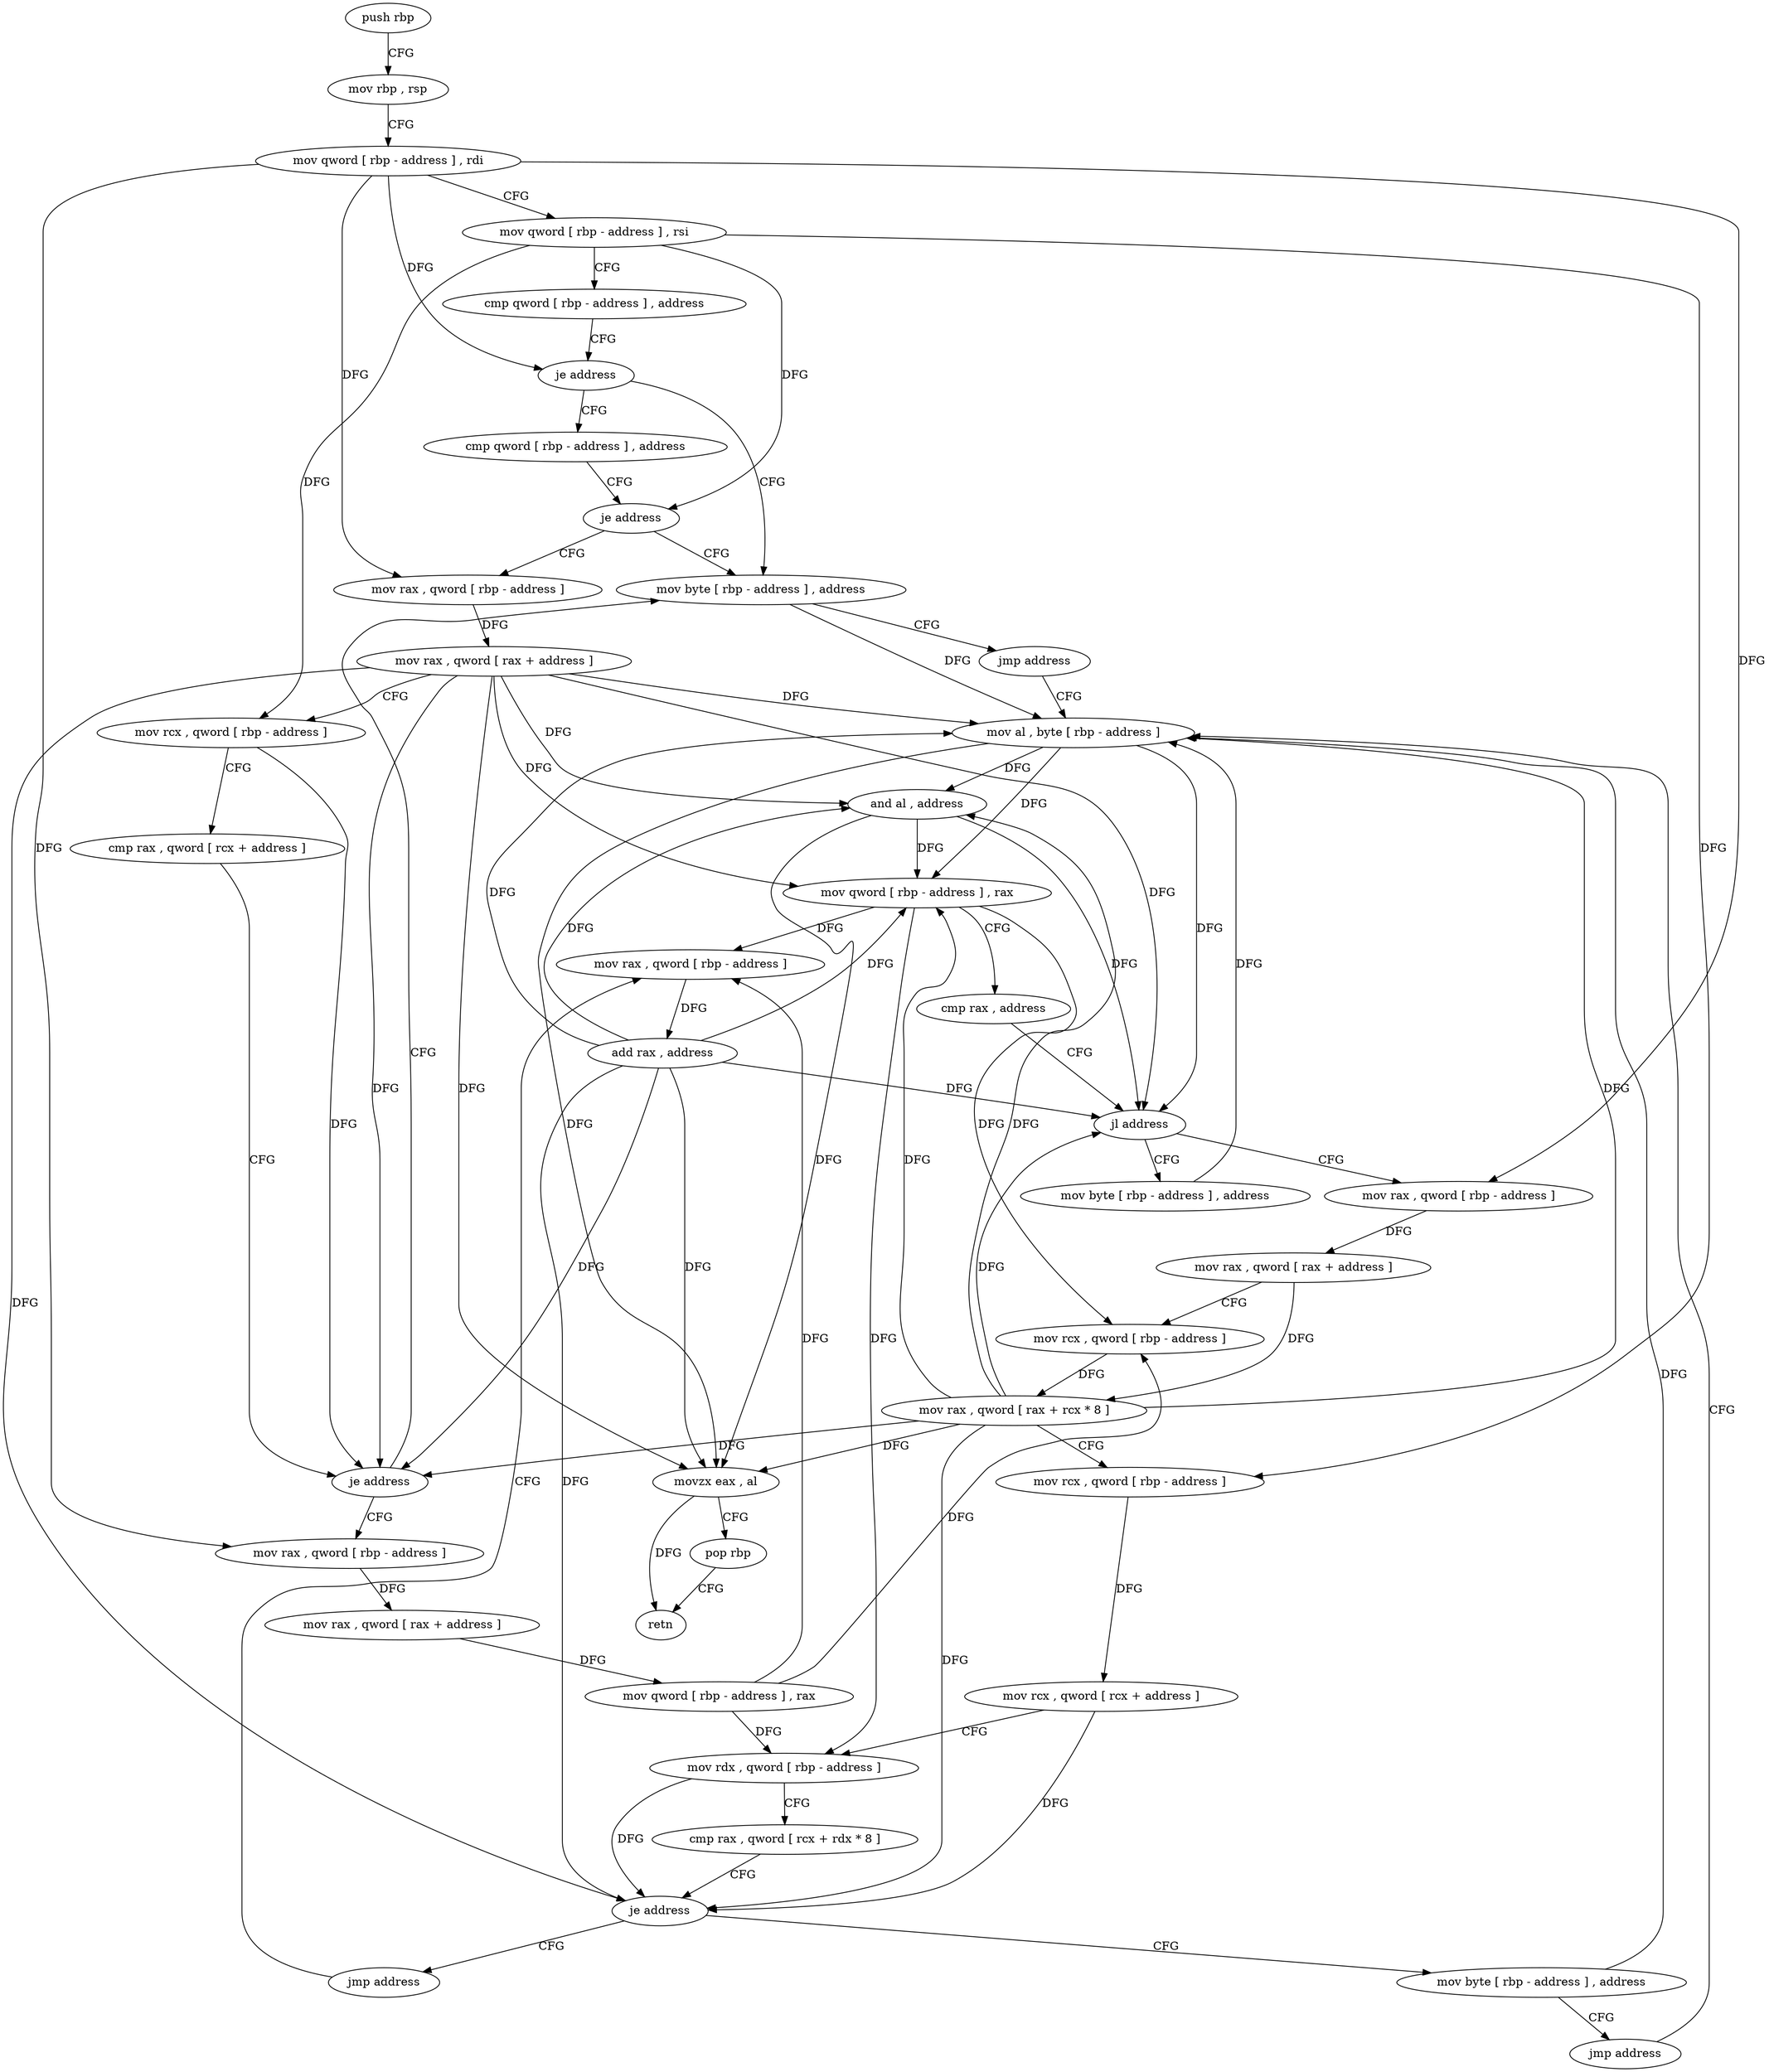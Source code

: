 digraph "func" {
"4278768" [label = "push rbp" ]
"4278769" [label = "mov rbp , rsp" ]
"4278772" [label = "mov qword [ rbp - address ] , rdi" ]
"4278776" [label = "mov qword [ rbp - address ] , rsi" ]
"4278780" [label = "cmp qword [ rbp - address ] , address" ]
"4278785" [label = "je address" ]
"4278824" [label = "mov byte [ rbp - address ] , address" ]
"4278791" [label = "cmp qword [ rbp - address ] , address" ]
"4278828" [label = "jmp address" ]
"4278925" [label = "mov al , byte [ rbp - address ]" ]
"4278796" [label = "je address" ]
"4278802" [label = "mov rax , qword [ rbp - address ]" ]
"4278928" [label = "and al , address" ]
"4278930" [label = "movzx eax , al" ]
"4278933" [label = "pop rbp" ]
"4278934" [label = "retn" ]
"4278806" [label = "mov rax , qword [ rax + address ]" ]
"4278810" [label = "mov rcx , qword [ rbp - address ]" ]
"4278814" [label = "cmp rax , qword [ rcx + address ]" ]
"4278818" [label = "je address" ]
"4278833" [label = "mov rax , qword [ rbp - address ]" ]
"4278837" [label = "mov rax , qword [ rax + address ]" ]
"4278841" [label = "mov qword [ rbp - address ] , rax" ]
"4278845" [label = "mov rax , qword [ rbp - address ]" ]
"4278921" [label = "mov byte [ rbp - address ] , address" ]
"4278869" [label = "mov rax , qword [ rbp - address ]" ]
"4278873" [label = "mov rax , qword [ rax + address ]" ]
"4278877" [label = "mov rcx , qword [ rbp - address ]" ]
"4278881" [label = "mov rax , qword [ rax + rcx * 8 ]" ]
"4278885" [label = "mov rcx , qword [ rbp - address ]" ]
"4278889" [label = "mov rcx , qword [ rcx + address ]" ]
"4278893" [label = "mov rdx , qword [ rbp - address ]" ]
"4278897" [label = "cmp rax , qword [ rcx + rdx * 8 ]" ]
"4278901" [label = "je address" ]
"4278916" [label = "jmp address" ]
"4278907" [label = "mov byte [ rbp - address ] , address" ]
"4278911" [label = "jmp address" ]
"4278849" [label = "add rax , address" ]
"4278855" [label = "mov qword [ rbp - address ] , rax" ]
"4278859" [label = "cmp rax , address" ]
"4278863" [label = "jl address" ]
"4278768" -> "4278769" [ label = "CFG" ]
"4278769" -> "4278772" [ label = "CFG" ]
"4278772" -> "4278776" [ label = "CFG" ]
"4278772" -> "4278785" [ label = "DFG" ]
"4278772" -> "4278802" [ label = "DFG" ]
"4278772" -> "4278833" [ label = "DFG" ]
"4278772" -> "4278869" [ label = "DFG" ]
"4278776" -> "4278780" [ label = "CFG" ]
"4278776" -> "4278796" [ label = "DFG" ]
"4278776" -> "4278810" [ label = "DFG" ]
"4278776" -> "4278885" [ label = "DFG" ]
"4278780" -> "4278785" [ label = "CFG" ]
"4278785" -> "4278824" [ label = "CFG" ]
"4278785" -> "4278791" [ label = "CFG" ]
"4278824" -> "4278828" [ label = "CFG" ]
"4278824" -> "4278925" [ label = "DFG" ]
"4278791" -> "4278796" [ label = "CFG" ]
"4278828" -> "4278925" [ label = "CFG" ]
"4278925" -> "4278928" [ label = "DFG" ]
"4278925" -> "4278930" [ label = "DFG" ]
"4278925" -> "4278855" [ label = "DFG" ]
"4278925" -> "4278863" [ label = "DFG" ]
"4278796" -> "4278824" [ label = "CFG" ]
"4278796" -> "4278802" [ label = "CFG" ]
"4278802" -> "4278806" [ label = "DFG" ]
"4278928" -> "4278930" [ label = "DFG" ]
"4278928" -> "4278855" [ label = "DFG" ]
"4278928" -> "4278863" [ label = "DFG" ]
"4278930" -> "4278933" [ label = "CFG" ]
"4278930" -> "4278934" [ label = "DFG" ]
"4278933" -> "4278934" [ label = "CFG" ]
"4278806" -> "4278810" [ label = "CFG" ]
"4278806" -> "4278928" [ label = "DFG" ]
"4278806" -> "4278930" [ label = "DFG" ]
"4278806" -> "4278925" [ label = "DFG" ]
"4278806" -> "4278818" [ label = "DFG" ]
"4278806" -> "4278855" [ label = "DFG" ]
"4278806" -> "4278863" [ label = "DFG" ]
"4278806" -> "4278901" [ label = "DFG" ]
"4278810" -> "4278814" [ label = "CFG" ]
"4278810" -> "4278818" [ label = "DFG" ]
"4278814" -> "4278818" [ label = "CFG" ]
"4278818" -> "4278833" [ label = "CFG" ]
"4278818" -> "4278824" [ label = "CFG" ]
"4278833" -> "4278837" [ label = "DFG" ]
"4278837" -> "4278841" [ label = "DFG" ]
"4278841" -> "4278845" [ label = "DFG" ]
"4278841" -> "4278877" [ label = "DFG" ]
"4278841" -> "4278893" [ label = "DFG" ]
"4278845" -> "4278849" [ label = "DFG" ]
"4278921" -> "4278925" [ label = "DFG" ]
"4278869" -> "4278873" [ label = "DFG" ]
"4278873" -> "4278877" [ label = "CFG" ]
"4278873" -> "4278881" [ label = "DFG" ]
"4278877" -> "4278881" [ label = "DFG" ]
"4278881" -> "4278885" [ label = "CFG" ]
"4278881" -> "4278928" [ label = "DFG" ]
"4278881" -> "4278930" [ label = "DFG" ]
"4278881" -> "4278855" [ label = "DFG" ]
"4278881" -> "4278863" [ label = "DFG" ]
"4278881" -> "4278925" [ label = "DFG" ]
"4278881" -> "4278818" [ label = "DFG" ]
"4278881" -> "4278901" [ label = "DFG" ]
"4278885" -> "4278889" [ label = "DFG" ]
"4278889" -> "4278893" [ label = "CFG" ]
"4278889" -> "4278901" [ label = "DFG" ]
"4278893" -> "4278897" [ label = "CFG" ]
"4278893" -> "4278901" [ label = "DFG" ]
"4278897" -> "4278901" [ label = "CFG" ]
"4278901" -> "4278916" [ label = "CFG" ]
"4278901" -> "4278907" [ label = "CFG" ]
"4278916" -> "4278845" [ label = "CFG" ]
"4278907" -> "4278911" [ label = "CFG" ]
"4278907" -> "4278925" [ label = "DFG" ]
"4278911" -> "4278925" [ label = "CFG" ]
"4278849" -> "4278855" [ label = "DFG" ]
"4278849" -> "4278928" [ label = "DFG" ]
"4278849" -> "4278930" [ label = "DFG" ]
"4278849" -> "4278925" [ label = "DFG" ]
"4278849" -> "4278818" [ label = "DFG" ]
"4278849" -> "4278863" [ label = "DFG" ]
"4278849" -> "4278901" [ label = "DFG" ]
"4278855" -> "4278859" [ label = "CFG" ]
"4278855" -> "4278845" [ label = "DFG" ]
"4278855" -> "4278877" [ label = "DFG" ]
"4278855" -> "4278893" [ label = "DFG" ]
"4278859" -> "4278863" [ label = "CFG" ]
"4278863" -> "4278921" [ label = "CFG" ]
"4278863" -> "4278869" [ label = "CFG" ]
}

